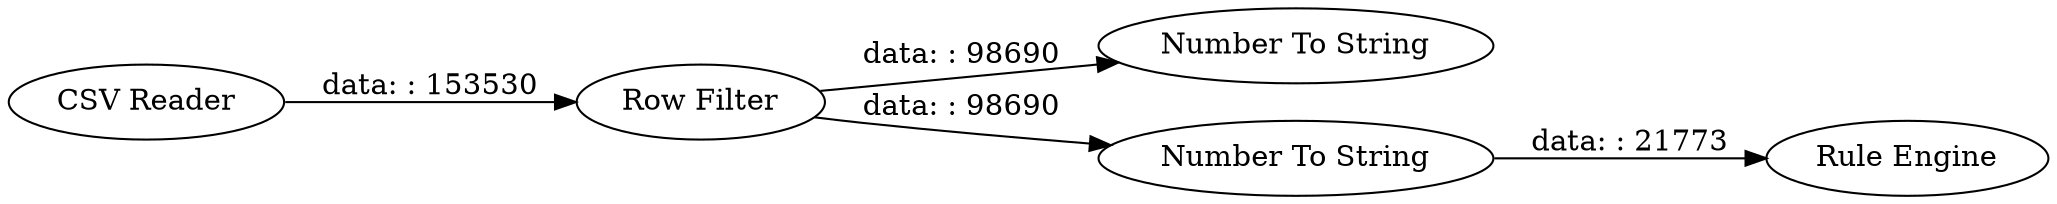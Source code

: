 digraph {
	"-230792161435627622_6" [label="CSV Reader"]
	"-230792161435627622_4" [label="Number To String"]
	"-230792161435627622_2" [label="Row Filter"]
	"-230792161435627622_3" [label="Number To String"]
	"-230792161435627622_5" [label="Rule Engine"]
	"-230792161435627622_2" -> "-230792161435627622_3" [label="data: : 98690"]
	"-230792161435627622_2" -> "-230792161435627622_4" [label="data: : 98690"]
	"-230792161435627622_3" -> "-230792161435627622_5" [label="data: : 21773"]
	"-230792161435627622_6" -> "-230792161435627622_2" [label="data: : 153530"]
	rankdir=LR
}
